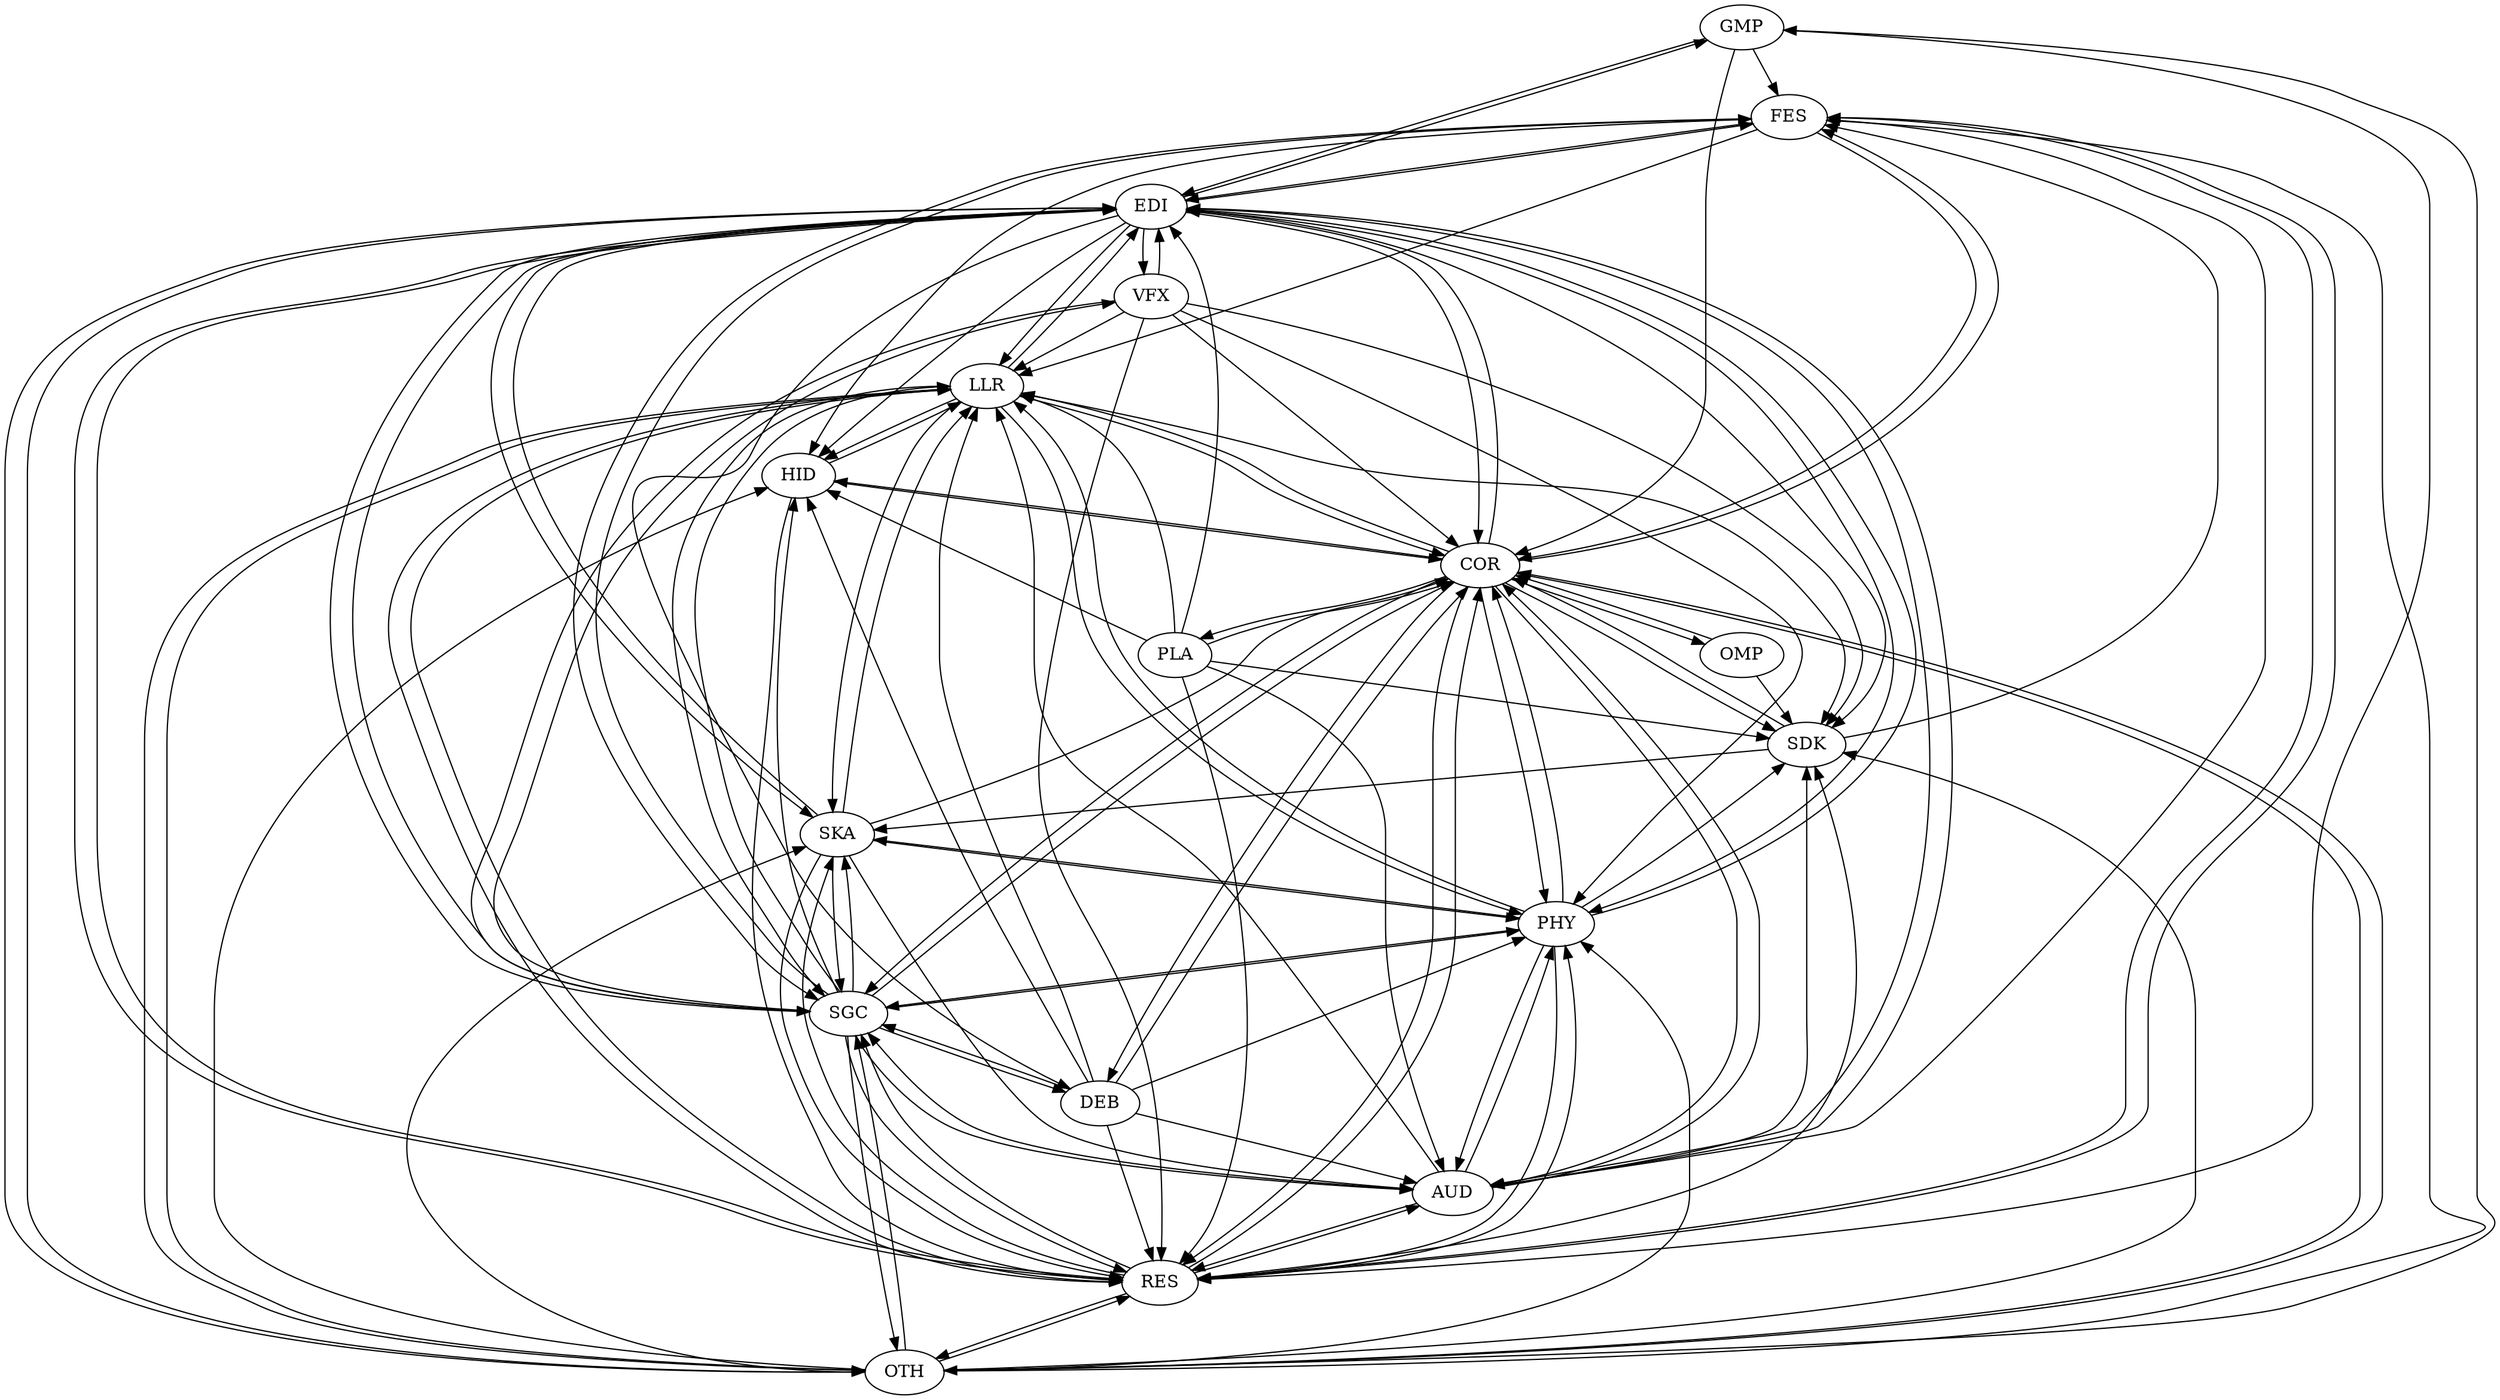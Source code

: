 digraph "source tree" {"GMP"->"FES""GMP"->"EDI""GMP"->"COR""GMP"->"RES""RES"->"AUD""RES"->"EDI""RES"->"COR""RES"->"SGC""RES"->"SKA""RES"->"OTH""RES"->"FES""RES"->"PHY""RES"->"SDK""RES"->"LLR""LLR"->"RES""LLR"->"SGC""LLR"->"COR""LLR"->"OTH""LLR"->"PHY""LLR"->"SDK""LLR"->"SKA""LLR"->"HID""LLR"->"EDI""SGC"->"AUD""SGC"->"DEB""SGC"->"VFX""SGC"->"EDI""SGC"->"COR""SGC"->"SKA""SGC"->"OTH""SGC"->"HID""SGC"->"RES""SGC"->"FES""SGC"->"PHY""SGC"->"LLR""FES"->"SGC""FES"->"RES""FES"->"AUD""FES"->"COR""FES"->"LLR""FES"->"HID""FES"->"EDI""OMP"->"SDK""OMP"->"COR""COR"->"AUD""COR"->"DEB""COR"->"EDI""COR"->"SGC""COR"->"RES""COR"->"OTH""COR"->"HID""COR"->"FES""COR"->"PLA""COR"->"OMP""COR"->"PHY""COR"->"SDK""COR"->"LLR""SDK"->"FES""SDK"->"SKA""SDK"->"COR""PHY"->"AUD""PHY"->"RES""PHY"->"SGC""PHY"->"COR""PHY"->"LLR""PHY"->"SDK""PHY"->"SKA""PHY"->"EDI""EDI"->"AUD""EDI"->"DEB""EDI"->"VFX""EDI"->"COR""EDI"->"GMP""EDI"->"SGC""EDI"->"SKA""EDI"->"RES""EDI"->"OTH""EDI"->"HID""EDI"->"FES""EDI"->"PHY""EDI"->"SDK""EDI"->"LLR""OTH"->"EDI""OTH"->"GMP""OTH"->"COR""OTH"->"SGC""OTH"->"SKA""OTH"->"RES""OTH"->"HID""OTH"->"FES""OTH"->"PHY""OTH"->"SDK""OTH"->"LLR""HID"->"LLR""HID"->"COR""HID"->"RES""AUD"->"RES""AUD"->"SGC""AUD"->"COR""AUD"->"LLR""AUD"->"SDK""AUD"->"PHY""AUD"->"EDI""SKA"->"AUD""SKA"->"SGC""SKA"->"RES""SKA"->"COR""SKA"->"LLR""SKA"->"PHY""SKA"->"EDI""PLA"->"RES""PLA"->"AUD""PLA"->"COR""PLA"->"LLR""PLA"->"SDK""PLA"->"HID""PLA"->"EDI""VFX"->"RES""VFX"->"SGC""VFX"->"COR""VFX"->"LLR""VFX"->"SDK""VFX"->"PHY""VFX"->"EDI""DEB"->"RES""DEB"->"AUD""DEB"->"COR""DEB"->"LLR""DEB"->"PHY""DEB"->"HID""DEB"->"SGC"}